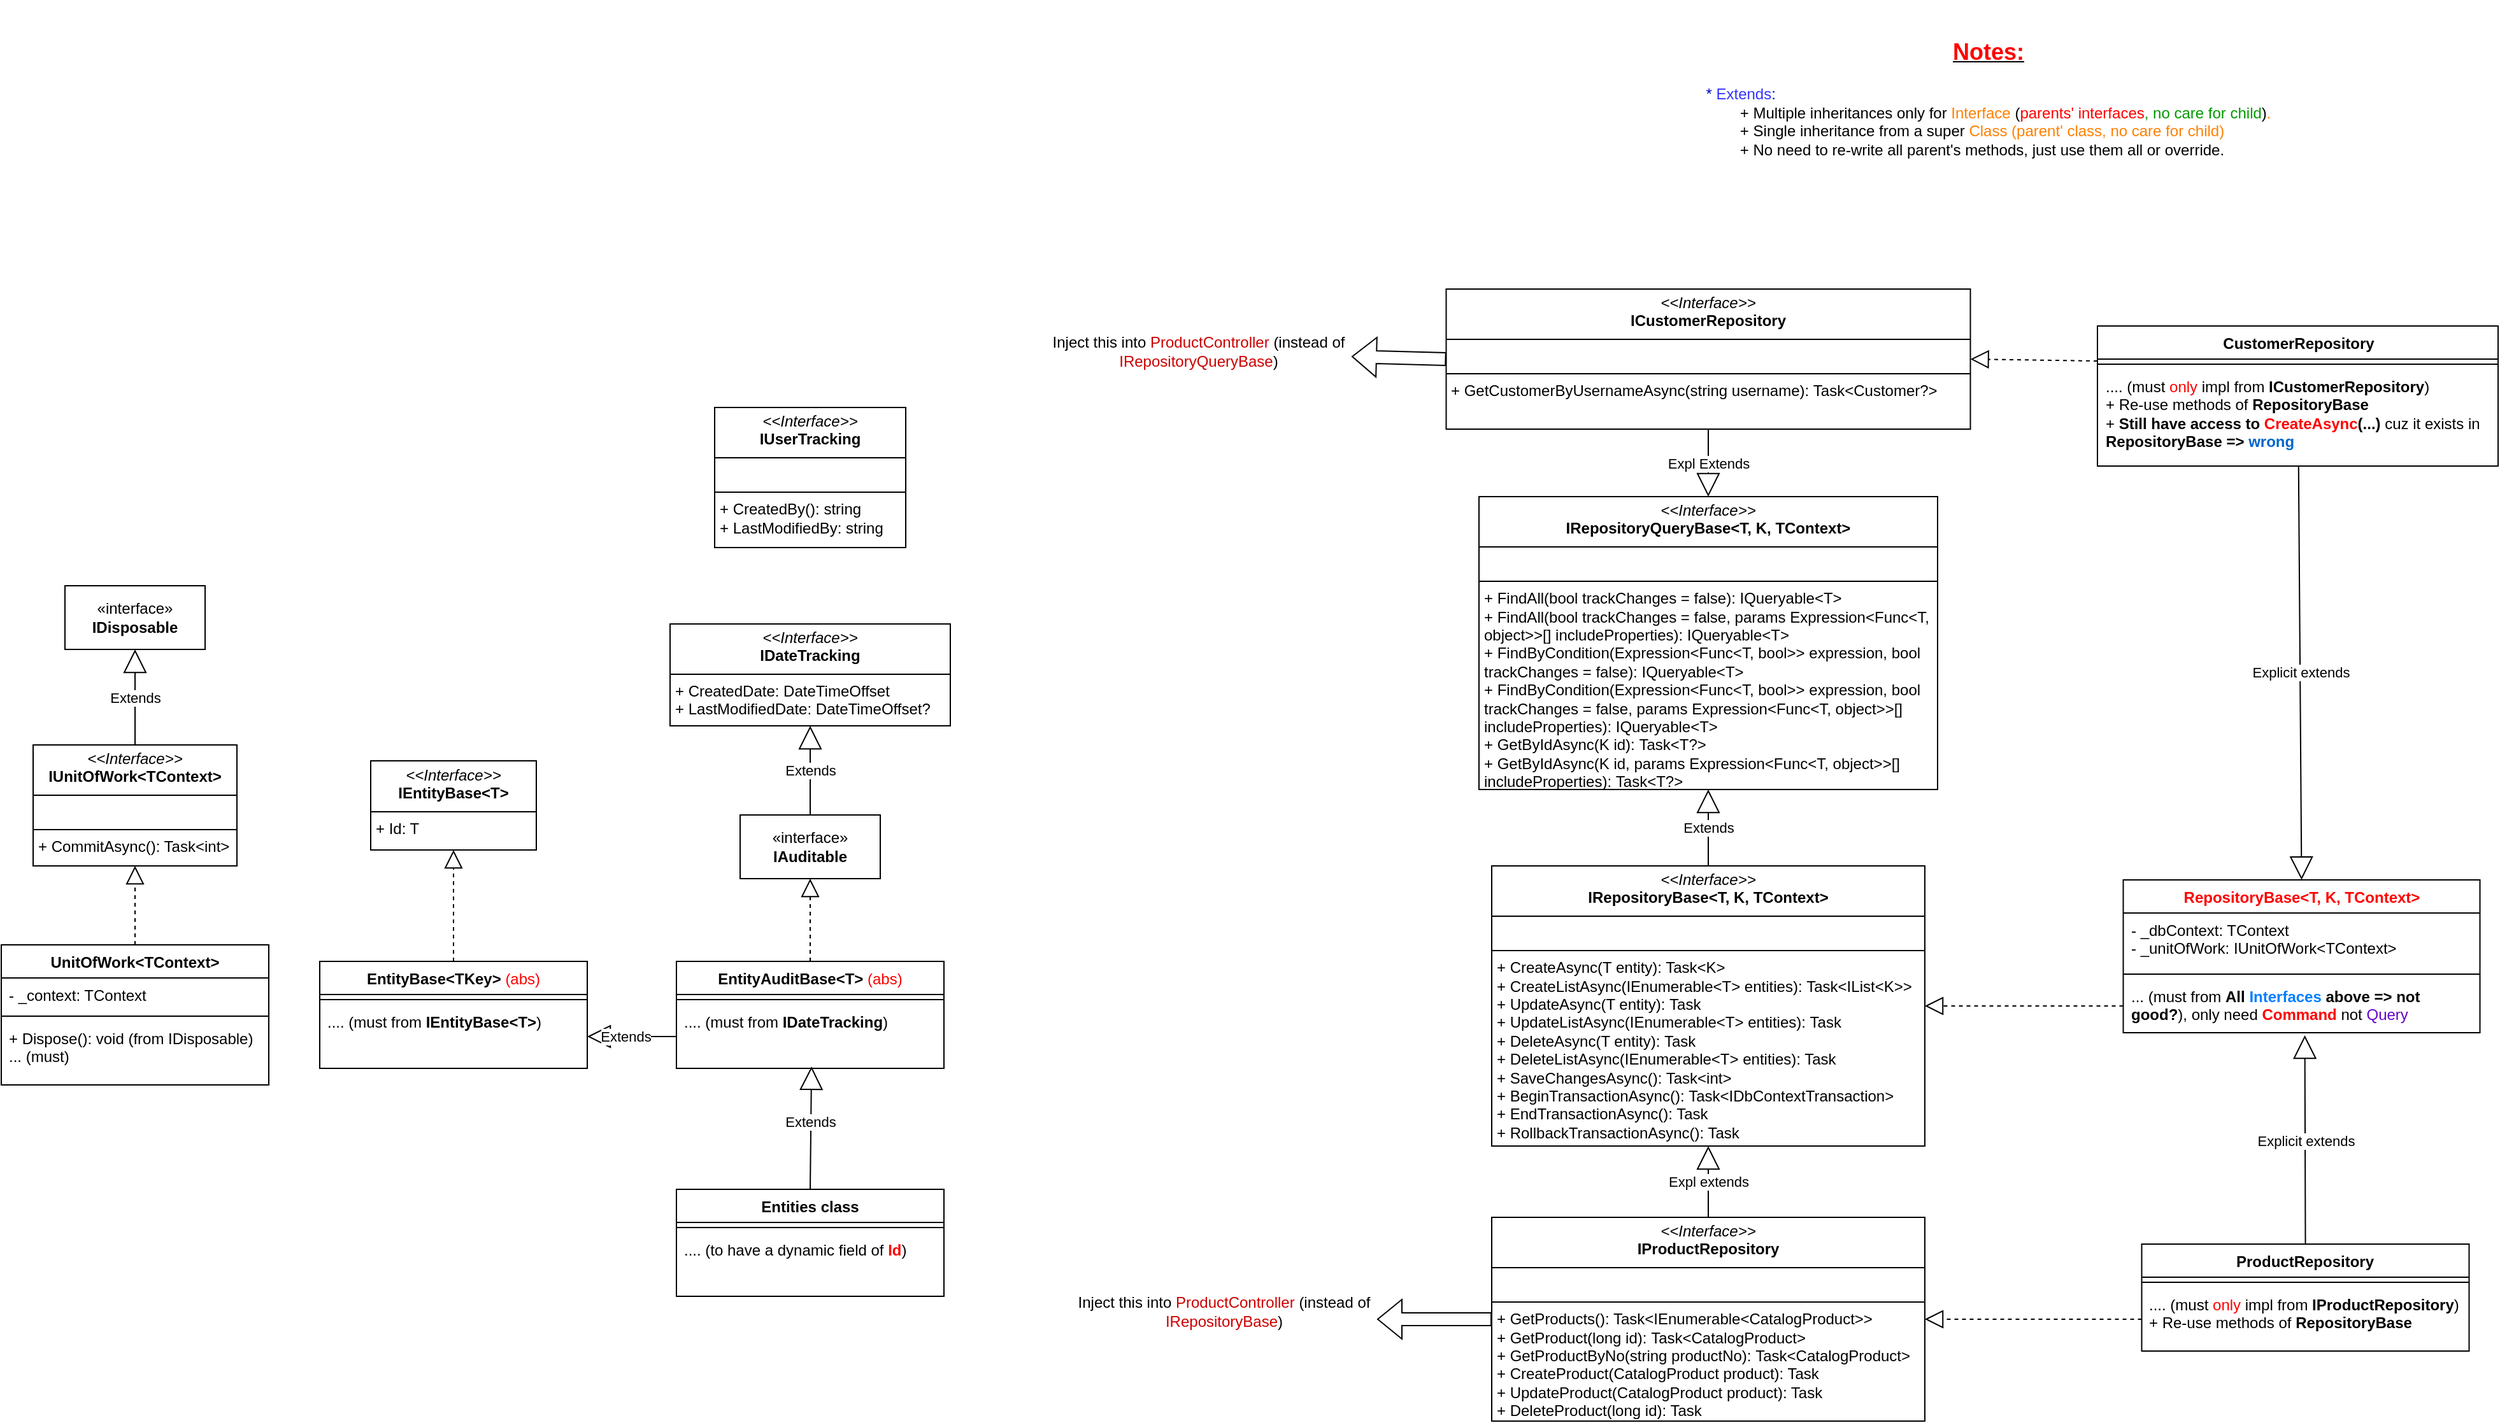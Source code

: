 <mxfile version="27.0.9">
  <diagram id="C5RBs43oDa-KdzZeNtuy" name="Page-1">
    <mxGraphModel dx="2600" dy="1775" grid="1" gridSize="10" guides="1" tooltips="1" connect="1" arrows="1" fold="1" page="1" pageScale="1" pageWidth="827" pageHeight="1169" math="0" shadow="0">
      <root>
        <mxCell id="WIyWlLk6GJQsqaUBKTNV-0" />
        <mxCell id="WIyWlLk6GJQsqaUBKTNV-1" parent="WIyWlLk6GJQsqaUBKTNV-0" />
        <mxCell id="ng1vMYoLD2ObKu86uoLu-0" value="&lt;p style=&quot;margin:0px;margin-top:4px;text-align:center;&quot;&gt;&lt;i&gt;&amp;lt;&amp;lt;Interface&amp;gt;&amp;gt;&lt;/i&gt;&lt;br&gt;&lt;b&gt;IDateTracking&lt;/b&gt;&lt;/p&gt;&lt;hr size=&quot;1&quot; style=&quot;border-style:solid;&quot;&gt;&lt;p style=&quot;margin:0px;margin-left:4px;&quot;&gt;+ CreatedDate: DateTimeOffset&lt;br&gt;+ LastModifiedDate: DateTimeOffset?&lt;/p&gt;" style="verticalAlign=top;align=left;overflow=fill;html=1;whiteSpace=wrap;" parent="WIyWlLk6GJQsqaUBKTNV-1" vertex="1">
          <mxGeometry x="-1035" y="140" width="220" height="80" as="geometry" />
        </mxCell>
        <mxCell id="ng1vMYoLD2ObKu86uoLu-1" value="«interface»&lt;br&gt;&lt;b&gt;IAuditable&lt;/b&gt;" style="html=1;whiteSpace=wrap;" parent="WIyWlLk6GJQsqaUBKTNV-1" vertex="1">
          <mxGeometry x="-980" y="290" width="110" height="50" as="geometry" />
        </mxCell>
        <mxCell id="ng1vMYoLD2ObKu86uoLu-7" value="" style="endArrow=block;dashed=1;endFill=0;endSize=12;html=1;rounded=0;entryX=0.5;entryY=1;entryDx=0;entryDy=0;exitX=0.5;exitY=0;exitDx=0;exitDy=0;" parent="WIyWlLk6GJQsqaUBKTNV-1" source="aEev_Y-zVk4Ukn1wjkZ_-6" target="ng1vMYoLD2ObKu86uoLu-1" edge="1">
          <mxGeometry width="160" relative="1" as="geometry">
            <mxPoint x="-1270" y="420" as="sourcePoint" />
            <mxPoint x="-1110" y="420" as="targetPoint" />
          </mxGeometry>
        </mxCell>
        <mxCell id="ng1vMYoLD2ObKu86uoLu-8" value="&lt;p style=&quot;margin:0px;margin-top:4px;text-align:center;&quot;&gt;&lt;i&gt;&amp;lt;&amp;lt;Interface&amp;gt;&amp;gt;&lt;/i&gt;&lt;br&gt;&lt;b&gt;IEntityBase&amp;lt;T&amp;gt;&lt;/b&gt;&lt;/p&gt;&lt;hr size=&quot;1&quot; style=&quot;border-style:solid;&quot;&gt;&lt;p style=&quot;margin:0px;margin-left:4px;&quot;&gt;+ Id: T&lt;br&gt;&lt;/p&gt;" style="verticalAlign=top;align=left;overflow=fill;html=1;whiteSpace=wrap;" parent="WIyWlLk6GJQsqaUBKTNV-1" vertex="1">
          <mxGeometry x="-1270" y="247.5" width="130" height="70" as="geometry" />
        </mxCell>
        <mxCell id="ng1vMYoLD2ObKu86uoLu-12" value="" style="endArrow=block;dashed=1;endFill=0;endSize=12;html=1;rounded=0;entryX=0.5;entryY=1;entryDx=0;entryDy=0;exitX=0.5;exitY=0;exitDx=0;exitDy=0;" parent="WIyWlLk6GJQsqaUBKTNV-1" source="aEev_Y-zVk4Ukn1wjkZ_-9" target="ng1vMYoLD2ObKu86uoLu-8" edge="1">
          <mxGeometry width="160" relative="1" as="geometry">
            <mxPoint x="-1215" y="413" as="sourcePoint" />
            <mxPoint x="-1090" y="420" as="targetPoint" />
          </mxGeometry>
        </mxCell>
        <mxCell id="ng1vMYoLD2ObKu86uoLu-13" value="Extends" style="endArrow=block;endSize=16;endFill=0;html=1;rounded=0;entryX=1;entryY=0.5;entryDx=0;entryDy=0;exitX=0;exitY=0.5;exitDx=0;exitDy=0;" parent="WIyWlLk6GJQsqaUBKTNV-1" source="aEev_Y-zVk4Ukn1wjkZ_-8" target="aEev_Y-zVk4Ukn1wjkZ_-11" edge="1">
          <mxGeometry x="0.111" width="160" relative="1" as="geometry">
            <mxPoint x="-1075.0" y="439" as="sourcePoint" />
            <mxPoint x="-1138" y="439" as="targetPoint" />
            <mxPoint x="-1" as="offset" />
          </mxGeometry>
        </mxCell>
        <mxCell id="ng1vMYoLD2ObKu86uoLu-14" value="&lt;p style=&quot;margin:0px;margin-top:4px;text-align:center;&quot;&gt;&lt;i&gt;&amp;lt;&amp;lt;Interface&amp;gt;&amp;gt;&lt;/i&gt;&lt;br&gt;&lt;b&gt;IUnitOfWork&amp;lt;TContext&amp;gt;&lt;/b&gt;&lt;/p&gt;&lt;hr size=&quot;1&quot; style=&quot;border-style:solid;&quot;&gt;&lt;p style=&quot;margin:0px;margin-left:4px;&quot;&gt;&lt;br&gt;&lt;/p&gt;&lt;hr size=&quot;1&quot; style=&quot;border-style:solid;&quot;&gt;&lt;p style=&quot;margin:0px;margin-left:4px;&quot;&gt;+ CommitAsync(): Task&amp;lt;int&amp;gt;&lt;br&gt;&lt;/p&gt;" style="verticalAlign=top;align=left;overflow=fill;html=1;whiteSpace=wrap;" parent="WIyWlLk6GJQsqaUBKTNV-1" vertex="1">
          <mxGeometry x="-1535" y="235" width="160" height="95" as="geometry" />
        </mxCell>
        <mxCell id="ng1vMYoLD2ObKu86uoLu-15" value="UnitOfWork&amp;lt;TContext&amp;gt;" style="swimlane;fontStyle=1;align=center;verticalAlign=top;childLayout=stackLayout;horizontal=1;startSize=26;horizontalStack=0;resizeParent=1;resizeParentMax=0;resizeLast=0;collapsible=1;marginBottom=0;whiteSpace=wrap;html=1;" parent="WIyWlLk6GJQsqaUBKTNV-1" vertex="1">
          <mxGeometry x="-1560" y="392" width="210" height="110" as="geometry" />
        </mxCell>
        <mxCell id="ng1vMYoLD2ObKu86uoLu-16" value="- _context: TContext" style="text;strokeColor=none;fillColor=none;align=left;verticalAlign=top;spacingLeft=4;spacingRight=4;overflow=hidden;rotatable=0;points=[[0,0.5],[1,0.5]];portConstraint=eastwest;whiteSpace=wrap;html=1;" parent="ng1vMYoLD2ObKu86uoLu-15" vertex="1">
          <mxGeometry y="26" width="210" height="26" as="geometry" />
        </mxCell>
        <mxCell id="ng1vMYoLD2ObKu86uoLu-17" value="" style="line;strokeWidth=1;fillColor=none;align=left;verticalAlign=middle;spacingTop=-1;spacingLeft=3;spacingRight=3;rotatable=0;labelPosition=right;points=[];portConstraint=eastwest;strokeColor=inherit;" parent="ng1vMYoLD2ObKu86uoLu-15" vertex="1">
          <mxGeometry y="52" width="210" height="8" as="geometry" />
        </mxCell>
        <mxCell id="ng1vMYoLD2ObKu86uoLu-18" value="+ Dispose(): void (from IDisposable)&lt;br&gt;... (must)" style="text;strokeColor=none;fillColor=none;align=left;verticalAlign=top;spacingLeft=4;spacingRight=4;overflow=hidden;rotatable=0;points=[[0,0.5],[1,0.5]];portConstraint=eastwest;whiteSpace=wrap;html=1;" parent="ng1vMYoLD2ObKu86uoLu-15" vertex="1">
          <mxGeometry y="60" width="210" height="50" as="geometry" />
        </mxCell>
        <mxCell id="ng1vMYoLD2ObKu86uoLu-19" value="" style="endArrow=block;dashed=1;endFill=0;endSize=12;html=1;rounded=0;entryX=0.5;entryY=1;entryDx=0;entryDy=0;exitX=0.5;exitY=0;exitDx=0;exitDy=0;" parent="WIyWlLk6GJQsqaUBKTNV-1" source="ng1vMYoLD2ObKu86uoLu-15" target="ng1vMYoLD2ObKu86uoLu-14" edge="1">
          <mxGeometry width="160" relative="1" as="geometry">
            <mxPoint x="-1260" y="250" as="sourcePoint" />
            <mxPoint x="-1100" y="250" as="targetPoint" />
          </mxGeometry>
        </mxCell>
        <mxCell id="ng1vMYoLD2ObKu86uoLu-20" value="«interface»&lt;br&gt;&lt;b&gt;IDisposable&lt;/b&gt;" style="html=1;whiteSpace=wrap;" parent="WIyWlLk6GJQsqaUBKTNV-1" vertex="1">
          <mxGeometry x="-1510" y="110" width="110" height="50" as="geometry" />
        </mxCell>
        <mxCell id="ng1vMYoLD2ObKu86uoLu-22" value="&lt;p style=&quot;margin:0px;margin-top:4px;text-align:center;&quot;&gt;&lt;i&gt;&amp;lt;&amp;lt;Interface&amp;gt;&amp;gt;&lt;/i&gt;&lt;br&gt;&lt;b&gt;IRepositoryQueryBase&amp;lt;T, K, TContext&amp;gt;&lt;/b&gt;&lt;/p&gt;&lt;hr size=&quot;1&quot; style=&quot;border-style:solid;&quot;&gt;&lt;p style=&quot;margin:0px;margin-left:4px;&quot;&gt;&lt;br&gt;&lt;/p&gt;&lt;hr size=&quot;1&quot; style=&quot;border-style:solid;&quot;&gt;&lt;p style=&quot;margin:0px;margin-left:4px;&quot;&gt;+ FindAll(bool trackChanges = false): IQueryable&amp;lt;T&amp;gt;&lt;br&gt;+&amp;nbsp;FindAll(bool trackChanges = false, params Expression&amp;lt;Func&amp;lt;T, object&amp;gt;&amp;gt;[] includeProperties):&amp;nbsp;&lt;span style=&quot;background-color: transparent; color: light-dark(rgb(0, 0, 0), rgb(255, 255, 255));&quot;&gt;IQueryable&amp;lt;T&amp;gt;&lt;br&gt;+&amp;nbsp;&lt;/span&gt;&lt;span style=&quot;background-color: transparent;&quot;&gt;FindByCondition(Expression&amp;lt;Func&amp;lt;T, bool&amp;gt;&amp;gt; expression, bool trackChanges = false):&amp;nbsp;&lt;/span&gt;&lt;span style=&quot;background-color: transparent;&quot;&gt;IQueryable&amp;lt;T&amp;gt;&lt;br&gt;+&amp;nbsp;&lt;/span&gt;&lt;span style=&quot;background-color: transparent;&quot;&gt;FindByCondition(Expression&amp;lt;Func&amp;lt;T, bool&amp;gt;&amp;gt; expression, bool trackChanges = false, params Expression&amp;lt;Func&amp;lt;T, object&amp;gt;&amp;gt;[] includeProperties):&amp;nbsp;&lt;/span&gt;&lt;span style=&quot;background-color: transparent; color: light-dark(rgb(0, 0, 0), rgb(255, 255, 255));&quot;&gt;IQueryable&amp;lt;T&amp;gt;&lt;br&gt;+&amp;nbsp;&lt;/span&gt;&lt;span style=&quot;background-color: transparent;&quot;&gt;GetByIdAsync(K id):&amp;nbsp;&lt;/span&gt;&lt;span style=&quot;background-color: transparent;&quot;&gt;Task&amp;lt;T?&amp;gt;&lt;br&gt;+&amp;nbsp;&lt;/span&gt;&lt;span style=&quot;background-color: transparent;&quot;&gt;GetByIdAsync(K id, params Expression&amp;lt;Func&amp;lt;T, object&amp;gt;&amp;gt;[] includeProperties):&amp;nbsp;&lt;/span&gt;&lt;span style=&quot;background-color: transparent;&quot;&gt;Task&amp;lt;T?&amp;gt;&lt;/span&gt;&lt;/p&gt;" style="verticalAlign=top;align=left;overflow=fill;html=1;whiteSpace=wrap;" parent="WIyWlLk6GJQsqaUBKTNV-1" vertex="1">
          <mxGeometry x="-400" y="40" width="360" height="230" as="geometry" />
        </mxCell>
        <mxCell id="ng1vMYoLD2ObKu86uoLu-23" value="&lt;p style=&quot;margin:0px;margin-top:4px;text-align:center;&quot;&gt;&lt;i&gt;&amp;lt;&amp;lt;Interface&amp;gt;&amp;gt;&lt;/i&gt;&lt;br&gt;&lt;b&gt;IRepositoryBase&amp;lt;T, K, TContext&amp;gt;&lt;/b&gt;&lt;/p&gt;&lt;hr size=&quot;1&quot; style=&quot;border-style:solid;&quot;&gt;&lt;p style=&quot;margin:0px;margin-left:4px;&quot;&gt;&lt;br&gt;&lt;/p&gt;&lt;hr size=&quot;1&quot; style=&quot;border-style:solid;&quot;&gt;&lt;p style=&quot;margin:0px;margin-left:4px;&quot;&gt;+ CreateAsync(T entity): Task&amp;lt;K&amp;gt;&lt;br&gt;+&amp;nbsp;CreateListAsync(IEnumerable&amp;lt;T&amp;gt; entities):&amp;nbsp;&lt;span style=&quot;background-color: transparent;&quot;&gt;Task&amp;lt;IList&amp;lt;K&amp;gt;&amp;gt;&lt;/span&gt;&lt;span style=&quot;background-color: transparent;&quot;&gt;&lt;br&gt;+&amp;nbsp;&lt;/span&gt;&lt;span style=&quot;background-color: transparent;&quot;&gt;UpdateAsync(T entity):&amp;nbsp;&lt;/span&gt;&lt;span style=&quot;background-color: transparent;&quot;&gt;Task&lt;br&gt;&lt;/span&gt;&lt;span style=&quot;background-color: transparent;&quot;&gt;+&amp;nbsp;&lt;/span&gt;&lt;span style=&quot;background-color: transparent;&quot;&gt;UpdateListAsync(IEnumerable&amp;lt;T&amp;gt; entities):&amp;nbsp;&lt;/span&gt;&lt;span style=&quot;background-color: transparent;&quot;&gt;Task&lt;/span&gt;&lt;span style=&quot;background-color: transparent;&quot;&gt;&lt;br&gt;+&amp;nbsp;&lt;/span&gt;&lt;span style=&quot;background-color: transparent;&quot;&gt;DeleteAsync(T entity):&amp;nbsp;&lt;/span&gt;&lt;span style=&quot;background-color: transparent;&quot;&gt;Task&lt;br&gt;+&amp;nbsp;&lt;/span&gt;&lt;span style=&quot;background-color: transparent;&quot;&gt;DeleteListAsync(IEnumerable&amp;lt;T&amp;gt; entities): Task&lt;br&gt;+&amp;nbsp;&lt;/span&gt;&lt;span style=&quot;background-color: transparent;&quot;&gt;SaveChangesAsync(): Task&amp;lt;int&amp;gt;&lt;br&gt;+&amp;nbsp;&lt;/span&gt;&lt;span style=&quot;background-color: transparent;&quot;&gt;BeginTransactionAsync():&amp;nbsp;&lt;/span&gt;&lt;span style=&quot;background-color: transparent;&quot;&gt;Task&amp;lt;IDbContextTransaction&amp;gt;&lt;br&gt;+&amp;nbsp;&lt;/span&gt;&lt;span style=&quot;background-color: transparent;&quot;&gt;EndTransactionAsync(): Task&lt;br&gt;+&amp;nbsp;&lt;/span&gt;&lt;span style=&quot;background-color: transparent;&quot;&gt;RollbackTransactionAsync(): Task&lt;/span&gt;&lt;/p&gt;" style="verticalAlign=top;align=left;overflow=fill;html=1;whiteSpace=wrap;" parent="WIyWlLk6GJQsqaUBKTNV-1" vertex="1">
          <mxGeometry x="-390" y="330" width="340" height="220" as="geometry" />
        </mxCell>
        <mxCell id="J09rueVBb00K8Ms9e4ie-0" value="&lt;p style=&quot;margin:0px;margin-top:4px;text-align:center;&quot;&gt;&lt;i&gt;&amp;lt;&amp;lt;Interface&amp;gt;&amp;gt;&lt;/i&gt;&lt;br&gt;&lt;b&gt;IProductRepository&lt;/b&gt;&lt;/p&gt;&lt;hr size=&quot;1&quot; style=&quot;border-style:solid;&quot;&gt;&lt;p style=&quot;margin:0px;margin-left:4px;&quot;&gt;&lt;br&gt;&lt;/p&gt;&lt;hr size=&quot;1&quot; style=&quot;border-style:solid;&quot;&gt;&lt;p style=&quot;margin:0px;margin-left:4px;&quot;&gt;+ GetProducts(): Task&amp;lt;IEnumerable&amp;lt;CatalogProduct&amp;gt;&amp;gt;&lt;br&gt;+&amp;nbsp;GetProduct(long id):&amp;nbsp;&lt;span style=&quot;background-color: transparent;&quot;&gt;Task&amp;lt;&lt;/span&gt;&lt;span style=&quot;background-color: transparent; color: light-dark(rgb(0, 0, 0), rgb(255, 255, 255));&quot;&gt;CatalogProduct&lt;/span&gt;&lt;span style=&quot;background-color: transparent; color: light-dark(rgb(0, 0, 0), rgb(255, 255, 255));&quot;&gt;&amp;gt;&lt;/span&gt;&lt;/p&gt;&lt;p style=&quot;margin:0px;margin-left:4px;&quot;&gt;&lt;span style=&quot;background-color: transparent;&quot;&gt;+&amp;nbsp;&lt;/span&gt;&lt;span style=&quot;background-color: transparent;&quot;&gt;GetProductByNo(string productNo):&amp;nbsp;&lt;/span&gt;&lt;span style=&quot;background-color: transparent;&quot;&gt;Task&amp;lt;&lt;/span&gt;&lt;span style=&quot;color: light-dark(rgb(0, 0, 0), rgb(255, 255, 255)); background-color: transparent;&quot;&gt;CatalogProduct&lt;/span&gt;&lt;span style=&quot;color: light-dark(rgb(0, 0, 0), rgb(255, 255, 255)); background-color: transparent;&quot;&gt;&amp;gt;&lt;/span&gt;&lt;span style=&quot;background-color: transparent;&quot;&gt;&lt;br&gt;+&amp;nbsp;&lt;/span&gt;&lt;span style=&quot;background-color: transparent;&quot;&gt;CreateProduct(CatalogProduct product): Task&lt;/span&gt;&lt;span style=&quot;background-color: transparent;&quot;&gt;&lt;br&gt;+ Update&lt;/span&gt;Product(CatalogProduct product): Task&lt;span style=&quot;background-color: transparent;&quot;&gt;&lt;br&gt;+ Delete&lt;/span&gt;Product(long id): Task&lt;span style=&quot;background-color: transparent;&quot;&gt;&lt;br&gt;&lt;/span&gt;&lt;/p&gt;" style="verticalAlign=top;align=left;overflow=fill;html=1;whiteSpace=wrap;" parent="WIyWlLk6GJQsqaUBKTNV-1" vertex="1">
          <mxGeometry x="-390" y="606" width="340" height="160" as="geometry" />
        </mxCell>
        <mxCell id="J09rueVBb00K8Ms9e4ie-2" value="&lt;b&gt;ProductRepository&lt;/b&gt;" style="swimlane;fontStyle=1;align=center;verticalAlign=top;childLayout=stackLayout;horizontal=1;startSize=26;horizontalStack=0;resizeParent=1;resizeParentMax=0;resizeLast=0;collapsible=1;marginBottom=0;whiteSpace=wrap;html=1;" parent="WIyWlLk6GJQsqaUBKTNV-1" vertex="1">
          <mxGeometry x="120.25" y="627" width="257" height="84" as="geometry">
            <mxRectangle x="-315" y="870" width="150" height="30" as="alternateBounds" />
          </mxGeometry>
        </mxCell>
        <mxCell id="J09rueVBb00K8Ms9e4ie-4" value="" style="line;strokeWidth=1;fillColor=none;align=left;verticalAlign=middle;spacingTop=-1;spacingLeft=3;spacingRight=3;rotatable=0;labelPosition=right;points=[];portConstraint=eastwest;strokeColor=inherit;" parent="J09rueVBb00K8Ms9e4ie-2" vertex="1">
          <mxGeometry y="26" width="257" height="8" as="geometry" />
        </mxCell>
        <mxCell id="J09rueVBb00K8Ms9e4ie-5" value=".... (must &lt;font style=&quot;color: rgb(255, 0, 0);&quot;&gt;only&lt;/font&gt; impl from &lt;b&gt;IProductRepository&lt;/b&gt;)&lt;br&gt;+ Re-use methods of &lt;b&gt;RepositoryBase&lt;/b&gt;" style="text;strokeColor=none;fillColor=none;align=left;verticalAlign=top;spacingLeft=4;spacingRight=4;overflow=hidden;rotatable=0;points=[[0,0.5],[1,0.5]];portConstraint=eastwest;whiteSpace=wrap;html=1;" parent="J09rueVBb00K8Ms9e4ie-2" vertex="1">
          <mxGeometry y="34" width="257" height="50" as="geometry" />
        </mxCell>
        <mxCell id="J09rueVBb00K8Ms9e4ie-6" value="" style="endArrow=block;dashed=1;endFill=0;endSize=12;html=1;rounded=0;entryX=1;entryY=0.5;entryDx=0;entryDy=0;exitX=0;exitY=0.5;exitDx=0;exitDy=0;" parent="WIyWlLk6GJQsqaUBKTNV-1" source="J09rueVBb00K8Ms9e4ie-5" target="J09rueVBb00K8Ms9e4ie-0" edge="1">
          <mxGeometry width="160" relative="1" as="geometry">
            <mxPoint x="90" y="850" as="sourcePoint" />
            <mxPoint x="90" y="780" as="targetPoint" />
          </mxGeometry>
        </mxCell>
        <mxCell id="J09rueVBb00K8Ms9e4ie-7" value="&lt;font style=&quot;color: rgb(255, 0, 0);&quot;&gt;&lt;b&gt;RepositoryBase&lt;/b&gt;&amp;lt;T, K, TContext&amp;gt;&lt;/font&gt;" style="swimlane;fontStyle=1;align=center;verticalAlign=top;childLayout=stackLayout;horizontal=1;startSize=26;horizontalStack=0;resizeParent=1;resizeParentMax=0;resizeLast=0;collapsible=1;marginBottom=0;whiteSpace=wrap;html=1;" parent="WIyWlLk6GJQsqaUBKTNV-1" vertex="1">
          <mxGeometry x="105.75" y="341" width="280" height="120" as="geometry" />
        </mxCell>
        <mxCell id="J09rueVBb00K8Ms9e4ie-8" value="- _dbContext: TContext&lt;br&gt;- _unitOfWork: IUnitOfWork&amp;lt;TContext&amp;gt;" style="text;strokeColor=none;fillColor=none;align=left;verticalAlign=top;spacingLeft=4;spacingRight=4;overflow=hidden;rotatable=0;points=[[0,0.5],[1,0.5]];portConstraint=eastwest;whiteSpace=wrap;html=1;" parent="J09rueVBb00K8Ms9e4ie-7" vertex="1">
          <mxGeometry y="26" width="280" height="44" as="geometry" />
        </mxCell>
        <mxCell id="J09rueVBb00K8Ms9e4ie-9" value="" style="line;strokeWidth=1;fillColor=none;align=left;verticalAlign=middle;spacingTop=-1;spacingLeft=3;spacingRight=3;rotatable=0;labelPosition=right;points=[];portConstraint=eastwest;strokeColor=inherit;" parent="J09rueVBb00K8Ms9e4ie-7" vertex="1">
          <mxGeometry y="70" width="280" height="8" as="geometry" />
        </mxCell>
        <mxCell id="J09rueVBb00K8Ms9e4ie-10" value="... (must from &lt;b&gt;All &lt;font style=&quot;color: rgb(0, 127, 255);&quot;&gt;Interfaces&lt;/font&gt; above =&amp;gt; not good?&lt;/b&gt;), only need &lt;b&gt;&lt;font style=&quot;color: rgb(255, 0, 0);&quot;&gt;Command&lt;/font&gt;&lt;/b&gt; not &lt;font style=&quot;color: rgb(102, 0, 204);&quot;&gt;Query&lt;/font&gt;" style="text;strokeColor=none;fillColor=none;align=left;verticalAlign=top;spacingLeft=4;spacingRight=4;overflow=hidden;rotatable=0;points=[[0,0.5],[1,0.5]];portConstraint=eastwest;whiteSpace=wrap;html=1;" parent="J09rueVBb00K8Ms9e4ie-7" vertex="1">
          <mxGeometry y="78" width="280" height="42" as="geometry" />
        </mxCell>
        <mxCell id="J09rueVBb00K8Ms9e4ie-11" value="Explicit extends" style="endArrow=block;endSize=16;endFill=0;html=1;rounded=0;entryX=0.509;entryY=1.048;entryDx=0;entryDy=0;exitX=0.5;exitY=0;exitDx=0;exitDy=0;entryPerimeter=0;" parent="WIyWlLk6GJQsqaUBKTNV-1" source="J09rueVBb00K8Ms9e4ie-2" target="J09rueVBb00K8Ms9e4ie-10" edge="1">
          <mxGeometry x="-0.004" width="160" relative="1" as="geometry">
            <mxPoint x="180" y="800" as="sourcePoint" />
            <mxPoint x="260" y="650" as="targetPoint" />
            <mxPoint as="offset" />
          </mxGeometry>
        </mxCell>
        <mxCell id="J09rueVBb00K8Ms9e4ie-12" value="" style="endArrow=block;dashed=1;endFill=0;endSize=12;html=1;rounded=0;entryX=1;entryY=0.5;entryDx=0;entryDy=0;exitX=0;exitY=0.5;exitDx=0;exitDy=0;" parent="WIyWlLk6GJQsqaUBKTNV-1" source="J09rueVBb00K8Ms9e4ie-10" target="ng1vMYoLD2ObKu86uoLu-23" edge="1">
          <mxGeometry width="160" relative="1" as="geometry">
            <mxPoint x="220" y="590" as="sourcePoint" />
            <mxPoint x="230" y="500" as="targetPoint" />
          </mxGeometry>
        </mxCell>
        <mxCell id="J09rueVBb00K8Ms9e4ie-13" value="&lt;p style=&quot;margin:0px;margin-top:4px;text-align:center;&quot;&gt;&lt;i&gt;&amp;lt;&amp;lt;Interface&amp;gt;&amp;gt;&lt;/i&gt;&lt;br&gt;&lt;b&gt;IUserTracking&lt;/b&gt;&lt;/p&gt;&lt;hr size=&quot;1&quot; style=&quot;border-style:solid;&quot;&gt;&lt;p style=&quot;margin:0px;margin-left:4px;&quot;&gt;&lt;br&gt;&lt;/p&gt;&lt;hr size=&quot;1&quot; style=&quot;border-style:solid;&quot;&gt;&lt;p style=&quot;margin:0px;margin-left:4px;&quot;&gt;+ CreatedBy(): string&lt;br&gt;+ LastModifiedBy: string&lt;/p&gt;" style="verticalAlign=top;align=left;overflow=fill;html=1;whiteSpace=wrap;" parent="WIyWlLk6GJQsqaUBKTNV-1" vertex="1">
          <mxGeometry x="-1000" y="-30" width="150" height="110" as="geometry" />
        </mxCell>
        <mxCell id="aEev_Y-zVk4Ukn1wjkZ_-0" value="Extends" style="endArrow=block;endSize=16;endFill=0;html=1;rounded=0;entryX=0.5;entryY=1;entryDx=0;entryDy=0;exitX=0.5;exitY=0;exitDx=0;exitDy=0;" parent="WIyWlLk6GJQsqaUBKTNV-1" source="ng1vMYoLD2ObKu86uoLu-23" target="ng1vMYoLD2ObKu86uoLu-22" edge="1">
          <mxGeometry width="160" relative="1" as="geometry">
            <mxPoint x="-10" y="410" as="sourcePoint" />
            <mxPoint x="150" y="410" as="targetPoint" />
          </mxGeometry>
        </mxCell>
        <mxCell id="aEev_Y-zVk4Ukn1wjkZ_-2" value="Expl extends" style="endArrow=block;endSize=16;endFill=0;html=1;rounded=0;entryX=0.5;entryY=1;entryDx=0;entryDy=0;exitX=0.5;exitY=0;exitDx=0;exitDy=0;" parent="WIyWlLk6GJQsqaUBKTNV-1" source="J09rueVBb00K8Ms9e4ie-0" target="ng1vMYoLD2ObKu86uoLu-23" edge="1">
          <mxGeometry x="0.003" width="160" relative="1" as="geometry">
            <mxPoint x="-30" y="703" as="sourcePoint" />
            <mxPoint x="-30" y="620" as="targetPoint" />
            <mxPoint as="offset" />
          </mxGeometry>
        </mxCell>
        <mxCell id="aEev_Y-zVk4Ukn1wjkZ_-4" value="Extends" style="endArrow=block;endSize=16;endFill=0;html=1;rounded=0;entryX=0.5;entryY=1;entryDx=0;entryDy=0;exitX=0.5;exitY=0;exitDx=0;exitDy=0;" parent="WIyWlLk6GJQsqaUBKTNV-1" source="ng1vMYoLD2ObKu86uoLu-14" target="ng1vMYoLD2ObKu86uoLu-20" edge="1">
          <mxGeometry width="160" relative="1" as="geometry">
            <mxPoint x="-1310" y="253" as="sourcePoint" />
            <mxPoint x="-1310" y="170" as="targetPoint" />
          </mxGeometry>
        </mxCell>
        <mxCell id="aEev_Y-zVk4Ukn1wjkZ_-5" value="Extends" style="endArrow=block;endSize=16;endFill=0;html=1;rounded=0;entryX=0.5;entryY=1;entryDx=0;entryDy=0;exitX=0.5;exitY=0;exitDx=0;exitDy=0;" parent="WIyWlLk6GJQsqaUBKTNV-1" source="ng1vMYoLD2ObKu86uoLu-1" target="ng1vMYoLD2ObKu86uoLu-0" edge="1">
          <mxGeometry width="160" relative="1" as="geometry">
            <mxPoint x="-1210" y="263" as="sourcePoint" />
            <mxPoint x="-1210" y="190" as="targetPoint" />
          </mxGeometry>
        </mxCell>
        <mxCell id="aEev_Y-zVk4Ukn1wjkZ_-6" value="&lt;b&gt;EntityAuditBase&amp;lt;T&amp;gt; &lt;/b&gt;&lt;span style=&quot;font-weight: normal;&quot;&gt;&lt;font style=&quot;color: rgb(255, 0, 0);&quot;&gt;(abs)&lt;/font&gt;&lt;/span&gt;" style="swimlane;fontStyle=1;align=center;verticalAlign=top;childLayout=stackLayout;horizontal=1;startSize=26;horizontalStack=0;resizeParent=1;resizeParentMax=0;resizeLast=0;collapsible=1;marginBottom=0;whiteSpace=wrap;html=1;" parent="WIyWlLk6GJQsqaUBKTNV-1" vertex="1">
          <mxGeometry x="-1030" y="405" width="210" height="84" as="geometry">
            <mxRectangle x="-315" y="870" width="150" height="30" as="alternateBounds" />
          </mxGeometry>
        </mxCell>
        <mxCell id="aEev_Y-zVk4Ukn1wjkZ_-7" value="" style="line;strokeWidth=1;fillColor=none;align=left;verticalAlign=middle;spacingTop=-1;spacingLeft=3;spacingRight=3;rotatable=0;labelPosition=right;points=[];portConstraint=eastwest;strokeColor=inherit;" parent="aEev_Y-zVk4Ukn1wjkZ_-6" vertex="1">
          <mxGeometry y="26" width="210" height="8" as="geometry" />
        </mxCell>
        <mxCell id="aEev_Y-zVk4Ukn1wjkZ_-8" value=".... (must from &lt;b&gt;IDateTracking&lt;/b&gt;)" style="text;strokeColor=none;fillColor=none;align=left;verticalAlign=top;spacingLeft=4;spacingRight=4;overflow=hidden;rotatable=0;points=[[0,0.5],[1,0.5]];portConstraint=eastwest;whiteSpace=wrap;html=1;" parent="aEev_Y-zVk4Ukn1wjkZ_-6" vertex="1">
          <mxGeometry y="34" width="210" height="50" as="geometry" />
        </mxCell>
        <mxCell id="aEev_Y-zVk4Ukn1wjkZ_-9" value="&lt;b&gt;EntityBase&amp;lt;TKey&amp;gt; &lt;/b&gt;&lt;span style=&quot;font-weight: normal;&quot;&gt;&lt;font style=&quot;color: rgb(255, 0, 0);&quot;&gt;(abs)&lt;/font&gt;&lt;/span&gt;" style="swimlane;fontStyle=1;align=center;verticalAlign=top;childLayout=stackLayout;horizontal=1;startSize=26;horizontalStack=0;resizeParent=1;resizeParentMax=0;resizeLast=0;collapsible=1;marginBottom=0;whiteSpace=wrap;html=1;" parent="WIyWlLk6GJQsqaUBKTNV-1" vertex="1">
          <mxGeometry x="-1310" y="405" width="210" height="84" as="geometry">
            <mxRectangle x="-315" y="870" width="150" height="30" as="alternateBounds" />
          </mxGeometry>
        </mxCell>
        <mxCell id="aEev_Y-zVk4Ukn1wjkZ_-10" value="" style="line;strokeWidth=1;fillColor=none;align=left;verticalAlign=middle;spacingTop=-1;spacingLeft=3;spacingRight=3;rotatable=0;labelPosition=right;points=[];portConstraint=eastwest;strokeColor=inherit;" parent="aEev_Y-zVk4Ukn1wjkZ_-9" vertex="1">
          <mxGeometry y="26" width="210" height="8" as="geometry" />
        </mxCell>
        <mxCell id="aEev_Y-zVk4Ukn1wjkZ_-11" value=".... (must from &lt;b&gt;IEntityBase&amp;lt;T&amp;gt;&lt;/b&gt;)" style="text;strokeColor=none;fillColor=none;align=left;verticalAlign=top;spacingLeft=4;spacingRight=4;overflow=hidden;rotatable=0;points=[[0,0.5],[1,0.5]];portConstraint=eastwest;whiteSpace=wrap;html=1;" parent="aEev_Y-zVk4Ukn1wjkZ_-9" vertex="1">
          <mxGeometry y="34" width="210" height="50" as="geometry" />
        </mxCell>
        <mxCell id="aEev_Y-zVk4Ukn1wjkZ_-14" value="" style="shape=flexArrow;endArrow=classic;html=1;rounded=0;exitX=0;exitY=0.5;exitDx=0;exitDy=0;" parent="WIyWlLk6GJQsqaUBKTNV-1" source="J09rueVBb00K8Ms9e4ie-0" edge="1">
          <mxGeometry width="50" height="50" relative="1" as="geometry">
            <mxPoint x="-880" y="490" as="sourcePoint" />
            <mxPoint x="-480" y="686" as="targetPoint" />
          </mxGeometry>
        </mxCell>
        <mxCell id="aEev_Y-zVk4Ukn1wjkZ_-16" value="&lt;font style=&quot;color: rgb(0, 0, 0);&quot;&gt;Inject this into&lt;/font&gt;&lt;font style=&quot;color: rgb(204, 0, 0);&quot;&gt; ProductController &lt;/font&gt;&lt;font style=&quot;color: rgb(0, 0, 0);&quot;&gt;(instead of&lt;/font&gt;&lt;font style=&quot;color: rgb(204, 0, 0);&quot;&gt; IRepositoryBase&lt;/font&gt;&lt;font style=&quot;color: rgb(0, 0, 0);&quot;&gt;)&lt;/font&gt;" style="text;html=1;align=center;verticalAlign=middle;whiteSpace=wrap;rounded=0;" parent="WIyWlLk6GJQsqaUBKTNV-1" vertex="1">
          <mxGeometry x="-730" y="660" width="260" height="40" as="geometry" />
        </mxCell>
        <mxCell id="aEev_Y-zVk4Ukn1wjkZ_-18" value="Entities class" style="swimlane;fontStyle=1;align=center;verticalAlign=top;childLayout=stackLayout;horizontal=1;startSize=26;horizontalStack=0;resizeParent=1;resizeParentMax=0;resizeLast=0;collapsible=1;marginBottom=0;whiteSpace=wrap;html=1;" parent="WIyWlLk6GJQsqaUBKTNV-1" vertex="1">
          <mxGeometry x="-1030" y="584" width="210" height="84" as="geometry">
            <mxRectangle x="-315" y="870" width="150" height="30" as="alternateBounds" />
          </mxGeometry>
        </mxCell>
        <mxCell id="aEev_Y-zVk4Ukn1wjkZ_-19" value="" style="line;strokeWidth=1;fillColor=none;align=left;verticalAlign=middle;spacingTop=-1;spacingLeft=3;spacingRight=3;rotatable=0;labelPosition=right;points=[];portConstraint=eastwest;strokeColor=inherit;" parent="aEev_Y-zVk4Ukn1wjkZ_-18" vertex="1">
          <mxGeometry y="26" width="210" height="8" as="geometry" />
        </mxCell>
        <mxCell id="aEev_Y-zVk4Ukn1wjkZ_-20" value=".... (to have a dynamic field of &lt;font style=&quot;color: rgb(255, 0, 0);&quot;&gt;&lt;b&gt;Id&lt;/b&gt;&lt;/font&gt;)" style="text;strokeColor=none;fillColor=none;align=left;verticalAlign=top;spacingLeft=4;spacingRight=4;overflow=hidden;rotatable=0;points=[[0,0.5],[1,0.5]];portConstraint=eastwest;whiteSpace=wrap;html=1;" parent="aEev_Y-zVk4Ukn1wjkZ_-18" vertex="1">
          <mxGeometry y="34" width="210" height="50" as="geometry" />
        </mxCell>
        <mxCell id="aEev_Y-zVk4Ukn1wjkZ_-21" value="Extends" style="endArrow=block;endSize=16;endFill=0;html=1;rounded=0;entryX=0.505;entryY=0.969;entryDx=0;entryDy=0;exitX=0.5;exitY=0;exitDx=0;exitDy=0;entryPerimeter=0;" parent="WIyWlLk6GJQsqaUBKTNV-1" source="aEev_Y-zVk4Ukn1wjkZ_-18" target="aEev_Y-zVk4Ukn1wjkZ_-8" edge="1">
          <mxGeometry x="0.111" width="160" relative="1" as="geometry">
            <mxPoint x="-1060" y="640" as="sourcePoint" />
            <mxPoint x="-1130" y="640" as="targetPoint" />
            <mxPoint x="-1" as="offset" />
          </mxGeometry>
        </mxCell>
        <mxCell id="aEev_Y-zVk4Ukn1wjkZ_-22" value="&lt;p style=&quot;margin:0px;margin-top:4px;text-align:center;&quot;&gt;&lt;i&gt;&amp;lt;&amp;lt;Interface&amp;gt;&amp;gt;&lt;/i&gt;&lt;br&gt;&lt;b&gt;ICustomerRepository&lt;/b&gt;&lt;/p&gt;&lt;hr size=&quot;1&quot; style=&quot;border-style:solid;&quot;&gt;&lt;p style=&quot;margin:0px;margin-left:4px;&quot;&gt;&lt;br&gt;&lt;/p&gt;&lt;hr size=&quot;1&quot; style=&quot;border-style:solid;&quot;&gt;&lt;p style=&quot;margin:0px;margin-left:4px;&quot;&gt;+&amp;nbsp;GetCustomerByUsernameAsync(string username):&amp;nbsp;Task&amp;lt;Customer?&amp;gt;&lt;br&gt;&lt;/p&gt;" style="verticalAlign=top;align=left;overflow=fill;html=1;whiteSpace=wrap;" parent="WIyWlLk6GJQsqaUBKTNV-1" vertex="1">
          <mxGeometry x="-425.75" y="-123" width="411.5" height="110" as="geometry" />
        </mxCell>
        <mxCell id="aEev_Y-zVk4Ukn1wjkZ_-23" value="Expl Extends" style="endArrow=block;endSize=16;endFill=0;html=1;rounded=0;entryX=0.5;entryY=0;entryDx=0;entryDy=0;exitX=0.5;exitY=1;exitDx=0;exitDy=0;" parent="WIyWlLk6GJQsqaUBKTNV-1" source="aEev_Y-zVk4Ukn1wjkZ_-22" target="ng1vMYoLD2ObKu86uoLu-22" edge="1">
          <mxGeometry width="160" relative="1" as="geometry">
            <mxPoint x="-390" y="398" as="sourcePoint" />
            <mxPoint x="-390" y="300" as="targetPoint" />
          </mxGeometry>
        </mxCell>
        <mxCell id="DVjf-xhH6SdKl0QqeU9q-0" value="&lt;b&gt;CustomerRepository&lt;/b&gt;" style="swimlane;fontStyle=1;align=center;verticalAlign=top;childLayout=stackLayout;horizontal=1;startSize=26;horizontalStack=0;resizeParent=1;resizeParentMax=0;resizeLast=0;collapsible=1;marginBottom=0;whiteSpace=wrap;html=1;" parent="WIyWlLk6GJQsqaUBKTNV-1" vertex="1">
          <mxGeometry x="85.5" y="-94" width="314.5" height="110" as="geometry">
            <mxRectangle x="-315" y="870" width="150" height="30" as="alternateBounds" />
          </mxGeometry>
        </mxCell>
        <mxCell id="DVjf-xhH6SdKl0QqeU9q-1" value="" style="line;strokeWidth=1;fillColor=none;align=left;verticalAlign=middle;spacingTop=-1;spacingLeft=3;spacingRight=3;rotatable=0;labelPosition=right;points=[];portConstraint=eastwest;strokeColor=inherit;" parent="DVjf-xhH6SdKl0QqeU9q-0" vertex="1">
          <mxGeometry y="26" width="314.5" height="8" as="geometry" />
        </mxCell>
        <mxCell id="DVjf-xhH6SdKl0QqeU9q-2" value=".... (must &lt;font style=&quot;color: rgb(255, 0, 0);&quot;&gt;only&lt;/font&gt; impl from &lt;b&gt;ICustomerRepository&lt;/b&gt;)&lt;br&gt;+ Re-use methods of &lt;b&gt;RepositoryBase&lt;/b&gt;&lt;br&gt;+&lt;b&gt; Still have access to &lt;font style=&quot;color: rgb(255, 0, 0);&quot;&gt;CreateAsync&lt;/font&gt;(...) &lt;/b&gt;cuz it exists&lt;b&gt; &lt;/b&gt;in&lt;b&gt; RepositoryBase =&amp;gt; &lt;font style=&quot;color: rgb(0, 102, 204);&quot;&gt;wrong&lt;/font&gt;&lt;/b&gt;" style="text;strokeColor=none;fillColor=none;align=left;verticalAlign=top;spacingLeft=4;spacingRight=4;overflow=hidden;rotatable=0;points=[[0,0.5],[1,0.5]];portConstraint=eastwest;whiteSpace=wrap;html=1;" parent="DVjf-xhH6SdKl0QqeU9q-0" vertex="1">
          <mxGeometry y="34" width="314.5" height="76" as="geometry" />
        </mxCell>
        <mxCell id="DVjf-xhH6SdKl0QqeU9q-3" value="Explicit extends" style="endArrow=block;endSize=16;endFill=0;html=1;rounded=0;entryX=0.5;entryY=0;entryDx=0;entryDy=0;exitX=0.502;exitY=1;exitDx=0;exitDy=0;exitPerimeter=0;" parent="WIyWlLk6GJQsqaUBKTNV-1" source="DVjf-xhH6SdKl0QqeU9q-2" target="J09rueVBb00K8Ms9e4ie-7" edge="1">
          <mxGeometry x="-0.004" width="160" relative="1" as="geometry">
            <mxPoint x="130" y="750" as="sourcePoint" />
            <mxPoint x="358" y="780" as="targetPoint" />
            <mxPoint as="offset" />
          </mxGeometry>
        </mxCell>
        <mxCell id="DVjf-xhH6SdKl0QqeU9q-4" value="" style="endArrow=block;dashed=1;endFill=0;endSize=12;html=1;rounded=0;entryX=1;entryY=0.5;entryDx=0;entryDy=0;exitX=0;exitY=0.25;exitDx=0;exitDy=0;" parent="WIyWlLk6GJQsqaUBKTNV-1" source="DVjf-xhH6SdKl0QqeU9q-0" target="aEev_Y-zVk4Ukn1wjkZ_-22" edge="1">
          <mxGeometry width="160" relative="1" as="geometry">
            <mxPoint x="90" y="632" as="sourcePoint" />
            <mxPoint x="90" y="530" as="targetPoint" />
          </mxGeometry>
        </mxCell>
        <mxCell id="2-YeMusQIDPJzllU2fFE-0" value="" style="shape=flexArrow;endArrow=classic;html=1;rounded=0;exitX=0;exitY=0.5;exitDx=0;exitDy=0;" parent="WIyWlLk6GJQsqaUBKTNV-1" source="aEev_Y-zVk4Ukn1wjkZ_-22" edge="1">
          <mxGeometry width="50" height="50" relative="1" as="geometry">
            <mxPoint x="-420" y="330" as="sourcePoint" />
            <mxPoint x="-500" y="-70" as="targetPoint" />
          </mxGeometry>
        </mxCell>
        <mxCell id="2-YeMusQIDPJzllU2fFE-1" value="&lt;font style=&quot;color: rgb(0, 0, 0);&quot;&gt;Inject this into&lt;/font&gt;&lt;font style=&quot;color: rgb(204, 0, 0);&quot;&gt; ProductController &lt;/font&gt;&lt;font style=&quot;color: rgb(0, 0, 0);&quot;&gt;(instead of&lt;/font&gt;&lt;font style=&quot;color: rgb(204, 0, 0);&quot;&gt; IRepositoryQueryBase&lt;/font&gt;&lt;font style=&quot;color: rgb(0, 0, 0);&quot;&gt;)&lt;/font&gt;" style="text;html=1;align=center;verticalAlign=middle;whiteSpace=wrap;rounded=0;" parent="WIyWlLk6GJQsqaUBKTNV-1" vertex="1">
          <mxGeometry x="-750" y="-94" width="260" height="40" as="geometry" />
        </mxCell>
        <mxCell id="ugQx9-S9b73ekJFO8o61-0" value="&lt;h2&gt;&lt;u&gt;&lt;font style=&quot;color: rgb(255, 0, 0);&quot;&gt;Notes:&lt;/font&gt;&lt;/u&gt;&lt;/h2&gt;&lt;div style=&quot;text-align: left;&quot;&gt;&lt;font style=&quot;color: rgb(0, 0, 204);&quot;&gt;&lt;span style=&quot;background-color: transparent;&quot;&gt;* &lt;/span&gt;&lt;font style=&quot;background-color: transparent; color: rgb(51, 51, 255);&quot;&gt;Extends&lt;/font&gt;&lt;span style=&quot;background-color: transparent;&quot;&gt;:&lt;/span&gt;&lt;/font&gt;&lt;/div&gt;&lt;div style=&quot;text-align: left;&quot;&gt;&lt;span style=&quot;background-color: transparent; color: light-dark(rgb(0, 0, 0), rgb(255, 255, 255));&quot;&gt;&lt;span style=&quot;white-space: pre;&quot;&gt;&#x9;&lt;/span&gt;+ Multiple inheritances only for &lt;/span&gt;&lt;font style=&quot;background-color: transparent; color: rgb(255, 128, 0);&quot;&gt;Interface &lt;/font&gt;&lt;font style=&quot;background-color: transparent; color: rgb(0, 0, 0);&quot;&gt;(&lt;/font&gt;&lt;font style=&quot;background-color: transparent; color: rgb(255, 0, 0);&quot;&gt;parents&#39; interfaces&lt;/font&gt;&lt;font style=&quot;background-color: transparent; color: rgb(0, 153, 0);&quot;&gt;, no care for child&lt;/font&gt;&lt;font style=&quot;background-color: transparent; color: rgb(0, 0, 0);&quot;&gt;)&lt;/font&gt;&lt;font style=&quot;background-color: transparent;&quot;&gt;&lt;font color=&quot;#ff8000&quot;&gt;.&lt;/font&gt;&lt;br&gt;&lt;span style=&quot;color: rgb(255, 128, 0); white-space: pre;&quot;&gt;&#x9;&lt;/span&gt;&lt;font style=&quot;color: rgb(0, 0, 0);&quot;&gt;+ S&lt;/font&gt;&lt;/font&gt;&lt;span style=&quot;background-color: transparent;&quot;&gt;&lt;font style=&quot;color: rgb(0, 0, 0);&quot;&gt;i&lt;/font&gt;&lt;/span&gt;&lt;span style=&quot;background-color: transparent; color: light-dark(rgb(0, 0, 0), rgb(255, 255, 255));&quot;&gt;ngle inheritance from a super&amp;nbsp;&lt;/span&gt;&lt;font style=&quot;background-color: transparent; color: rgb(255, 128, 0);&quot;&gt;&lt;font color=&quot;#ff8000&quot;&gt;Class (parent&#39; class, no care for child)&lt;/font&gt;&lt;/font&gt;&lt;/div&gt;&lt;font&gt;&lt;div style=&quot;text-align: left;&quot;&gt;&lt;font&gt;&lt;span style=&quot;color: rgb(255, 128, 0); white-space: pre;&quot;&gt;&#x9;&lt;/span&gt;&lt;font style=&quot;color: rgb(0, 0, 0);&quot;&gt;+ No need to re-write all parent&#39;s methods, just use them all or override.&lt;/font&gt;&lt;br&gt;&lt;/font&gt;&lt;/div&gt;&lt;/font&gt;" style="text;html=1;align=center;verticalAlign=middle;whiteSpace=wrap;rounded=0;" vertex="1" parent="WIyWlLk6GJQsqaUBKTNV-1">
          <mxGeometry x="-230" y="-350" width="460" height="140" as="geometry" />
        </mxCell>
      </root>
    </mxGraphModel>
  </diagram>
</mxfile>

